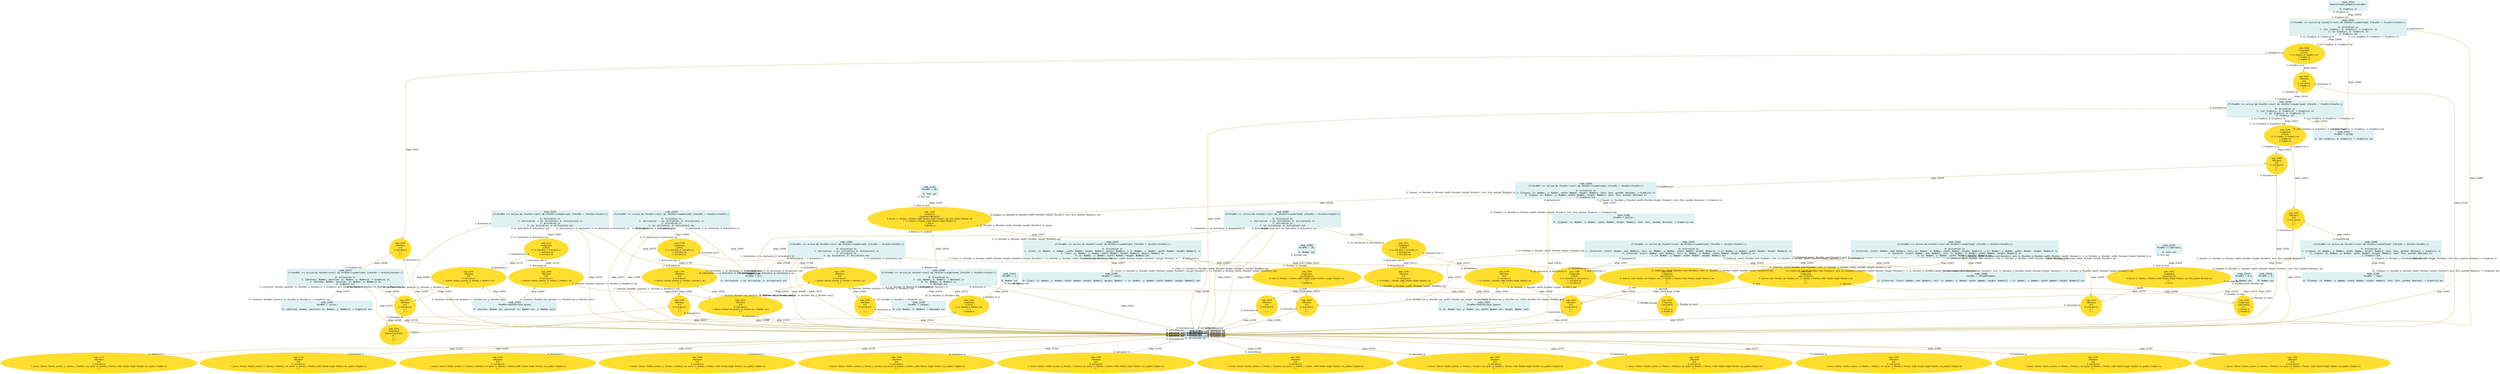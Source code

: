 digraph g{node_21521 [shape="box", style="filled", color="#dff1f2", fontname="Courier", label="node_21521
<%=a0%>=theInterface.mouse;

0: {buttons: Number out, position: {x: Number out, y: Number out}}" ]
node_21523 [shape="box", style="filled", color="#dff1f2", fontname="Courier", label="node_21523
<%=a0%>=theInterface.layout;

0: {x: Number out, y: Number out, width: Number out, height: Number out}" ]
node_21525 [shape="box", style="filled", color="#dff1f2", fontname="Courier", label="node_21525
theInterface.graphics=<%=a0%>;

0: Graphics in" ]
node_21544 [shape="ellipse", style="filled", color="#ffde2f", fontname="Times", label="node_21544
Composition
{buttons:$,position:$}
0: ?
1: ?
2: ?" ]
node_21584 [shape="ellipse", style="filled", color="#ffde2f", fontname="Times", label="node_21584
Composition
{rect:$margin:$}
0: {rect: {x: Number, y: Number, width: Number, height: Number}, margin: Number} out
1: ?
2: Number in" ]
node_21620 [shape="ellipse", style="filled", color="#ffde2f", fontname="Times", label="node_21620
Composition
{a:$,b:$}
0: {a: Number, b: Number} out
1: ?
2: Number in" ]
node_21636 [shape="ellipse", style="filled", color="#ffde2f", fontname="Times", label="node_21636
Composition
{layout:$text:$pushed:$}
0: {layout: {x: Number, y: Number, width: Number, height: Number}, text: Text, pushed: Boolean} out
1: {x: Number, y: Number, width: Number, height: Number} in
2: Text in
3: Boolean in" ]
node_21682 [shape="ellipse", style="filled", color="#ffde2f", fontname="Times", label="node_21682
Composition
{layout:$text:$}
0: {layout: {x: Number, y: Number, width: Number, height: Number}, text: Text, pushed: Boolean} out
1: ?
2: Text in" ]
node_21717 [shape="ellipse", style="filled", color="#ffde2f", fontname="Times", label="node_21717
Affectation
$=$
0: Activation in
1: {mouse: {buttons: Number, position: {x: Number, y: Number}} out, layout: {x: Number, y: Number, width: Number, height: Number} out, graphics: Graphics in}
2: ?" ]
node_21739 [shape="ellipse", style="filled", color="#ffde2f", fontname="Times", label="node_21739
Affectation
$=$
0: Activation in
1: {mouse: {buttons: Number, position: {x: Number, y: Number}} out, layout: {x: Number, y: Number, width: Number, height: Number} out, graphics: Graphics in}
2: ?" ]
node_21760 [shape="ellipse", style="filled", color="#ffde2f", fontname="Times", label="node_21760
Affectation
$=$
0: Activation in
1: {buttons: Number, position: {x: Number, y: Number}} out
2: ?" ]
node_21765 [shape="ellipse", style="filled", color="#ffde2f", fontname="Times", label="node_21765
Affectation
$=$
0: Activation in
1: {buttons: Number, position: {x: Number, y: Number}} out
2: ?" ]
node_21786 [shape="ellipse", style="filled", color="#ffde2f", fontname="Times", label="node_21786
Composition
{a:$b:$}
0: {a: Activation, b: Activation} in
1: Activation out
2: Activation out" ]
node_21824 [shape="ellipse", style="filled", color="#ffde2f", fontname="Times", label="node_21824
Affectation
$=$
0: Activation in
1: {mouse: {buttons: Number, position: {x: Number, y: Number}} out, layout: {x: Number, y: Number, width: Number, height: Number} out, graphics: Graphics in}
2: ?" ]
node_21846 [shape="ellipse", style="filled", color="#ffde2f", fontname="Times", label="node_21846
Affectation
$=$
0: Activation in
1: {mouse: {buttons: Number, position: {x: Number, y: Number}} out, layout: {x: Number, y: Number, width: Number, height: Number} out, graphics: Graphics in}
2: ?" ]
node_21866 [shape="ellipse", style="filled", color="#ffde2f", fontname="Times", label="node_21866
Composition
{a:$,b:$}
0: {a: Graphics, b: Graphics} out
1: Graphics in
2: Graphics in" ]
node_21895 [shape="ellipse", style="filled", color="#ffde2f", fontname="Times", label="node_21895
Composition
{start:$end:$}
0: ?
1: Number in
2: Number in" ]
node_21903 [shape="ellipse", style="filled", color="#ffde2f", fontname="Times", label="node_21903
Composition
{interval:$rect:$}
0: {interval: {start: Number, end: Number}, rect: {x: Number, y: Number, width: Number, height: Number}} out
1: ?
2: ?" ]
node_21920 [shape="ellipse", style="filled", color="#ffde2f", fontname="Times", label="node_21920
Affectation
$=$
0: Activation in
1: {mouse: {buttons: Number, position: {x: Number, y: Number}} out, layout: {x: Number, y: Number, width: Number, height: Number} out, graphics: Graphics in}
2: ?" ]
node_21934 [shape="ellipse", style="filled", color="#ffde2f", fontname="Times", label="node_21934
Composition
{start:$end:$}
0: ?
1: Number in
2: Number in" ]
node_21938 [shape="ellipse", style="filled", color="#ffde2f", fontname="Times", label="node_21938
Composition
{interval:$rect:$}
0: {interval: {start: Number, end: Number}, rect: {x: Number, y: Number, width: Number, height: Number}} out
1: ?
2: ?" ]
node_21955 [shape="ellipse", style="filled", color="#ffde2f", fontname="Times", label="node_21955
Affectation
$=$
0: Activation in
1: {mouse: {buttons: Number, position: {x: Number, y: Number}} out, layout: {x: Number, y: Number, width: Number, height: Number} out, graphics: Graphics in}
2: ?" ]
node_21980 [shape="ellipse", style="filled", color="#ffde2f", fontname="Times", label="node_21980
Composition
{a:$b:$}
0: {a: Activation, b: Activation} in
1: Activation out
2: Activation out" ]
node_22053 [shape="ellipse", style="filled", color="#ffde2f", fontname="Times", label="node_22053
Affectation
$=$
0: Activation in
1: {mouse: {buttons: Number, position: {x: Number, y: Number}} out, layout: {x: Number, y: Number, width: Number, height: Number} out, graphics: Graphics in}
2: ?" ]
node_22075 [shape="ellipse", style="filled", color="#ffde2f", fontname="Times", label="node_22075
Affectation
$=$
0: Activation in
1: {mouse: {buttons: Number, position: {x: Number, y: Number}} out, layout: {x: Number, y: Number, width: Number, height: Number} out, graphics: Graphics in}
2: ?" ]
node_22096 [shape="ellipse", style="filled", color="#ffde2f", fontname="Times", label="node_22096
Affectation
$=$
0: Activation in
1: {buttons: Number, position: {x: Number, y: Number}} out
2: ?" ]
node_22101 [shape="ellipse", style="filled", color="#ffde2f", fontname="Times", label="node_22101
Affectation
$=$
0: Activation in
1: {buttons: Number, position: {x: Number, y: Number}} out
2: ?" ]
node_22117 [shape="ellipse", style="filled", color="#ffde2f", fontname="Times", label="node_22117
Composition
{a:$b:$}
0: {a: Activation, b: Activation} in
1: Activation out
2: Activation out" ]
node_22147 [shape="ellipse", style="filled", color="#ffde2f", fontname="Times", label="node_22147
Affectation
$=$
0: Activation in
1: {mouse: {buttons: Number, position: {x: Number, y: Number}} out, layout: {x: Number, y: Number, width: Number, height: Number} out, graphics: Graphics in}
2: ?" ]
node_22169 [shape="ellipse", style="filled", color="#ffde2f", fontname="Times", label="node_22169
Affectation
$=$
0: Activation in
1: {mouse: {buttons: Number, position: {x: Number, y: Number}} out, layout: {x: Number, y: Number, width: Number, height: Number} out, graphics: Graphics in}
2: ?" ]
node_22190 [shape="ellipse", style="filled", color="#ffde2f", fontname="Times", label="node_22190
Affectation
$=$
0: Activation in
1: {x: Number, y: Number, width: Number, height: Number} out
2: ?" ]
node_22195 [shape="ellipse", style="filled", color="#ffde2f", fontname="Times", label="node_22195
Affectation
$=$
0: Activation in
1: {x: Number, y: Number, width: Number, height: Number} out
2: ?" ]
node_22211 [shape="ellipse", style="filled", color="#ffde2f", fontname="Times", label="node_22211
Composition
{a:$b:$}
0: {a: Activation, b: Activation} in
1: Activation out
2: Activation out" ]
node_22241 [shape="ellipse", style="filled", color="#ffde2f", fontname="Times", label="node_22241
Affectation
$=$
0: Activation in
1: {mouse: {buttons: Number, position: {x: Number, y: Number}} out, layout: {x: Number, y: Number, width: Number, height: Number} out, graphics: Graphics in}
2: ?" ]
node_22263 [shape="ellipse", style="filled", color="#ffde2f", fontname="Times", label="node_22263
Affectation
$=$
0: Activation in
1: {mouse: {buttons: Number, position: {x: Number, y: Number}} out, layout: {x: Number, y: Number, width: Number, height: Number} out, graphics: Graphics in}
2: ?" ]
node_22280 [shape="ellipse", style="filled", color="#ffde2f", fontname="Times", label="node_22280
Composition
{a:$,b:$}
0: {a: Graphics, b: Graphics} out
1: Graphics in
2: Graphics in" ]
node_22301 [shape="box", style="filled", color="#dff1f2", fontname="Courier", label="node_22301
<%=a0%> = active;

0: Activation out" ]
node_22388 [shape="box", style="filled", color="#dff1f2", fontname="Courier", label="node_22388
<%=a0%> = button;

0: {{layout: {x: Number, y: Number, width: Number, height: Number}, text: Text, pushed: Boolean} -> Graphics} out" ]
node_22390 [shape="box", style="filled", color="#dff1f2", fontname="Courier", label="node_22390
<%=a0%> = inset;

0: {{rect: {x: Number, y: Number, width: Number, height: Number}, margin: Number} -> {x: Number, y: Number, width: Number, height: Number}} out" ]
node_22392 [shape="box", style="filled", color="#dff1f2", fontname="Courier", label="node_22392
<%=a0%> = isEqual;

0: {{a: Number, b: Number} -> Boolean} out" ]
node_22394 [shape="box", style="filled", color="#dff1f2", fontname="Courier", label="node_22394
<%=a0%> = label;

0: {{layout: {x: Number, y: Number, width: Number, height: Number}, text: Text, pushed: Boolean} -> Graphics} out" ]
node_22396 [shape="box", style="filled", color="#dff1f2", fontname="Courier", label="node_22396
<%=a0%> = all;

0: {Activation -> {a: Activation, b: Activation}} out" ]
node_22401 [shape="box", style="filled", color="#dff1f2", fontname="Courier", label="node_22401
<%=a0%> = group;

0: {{a: Graphics, b: Graphics} -> Graphics} out" ]
node_22404 [shape="box", style="filled", color="#dff1f2", fontname="Courier", label="node_22404
<%=a0%> = columnElement;

0: {{interval: {start: Number, end: Number}, rect: {x: Number, y: Number, width: Number, height: Number}} -> {x: Number, y: Number, width: Number, height: Number}} out" ]
node_22407 [shape="box", style="filled", color="#dff1f2", fontname="Courier", label="node_22407
<%=a0%> = cursor;

0: {{buttons: Number, position: {x: Number, y: Number}} -> Graphics} out" ]
node_22409 [shape="box", style="filled", color="#dff1f2", fontname="Courier", label="node_22409
<%=a0%> = 20;

0: Number out" ]
node_22412 [shape="box", style="filled", color="#dff1f2", fontname="Courier", label="node_22412
<%=a0%> = 1;

0: Number out" ]
node_22416 [shape="box", style="filled", color="#dff1f2", fontname="Courier", label="node_22416
<%=a0%> = 0;

0: Number out" ]
node_22418 [shape="box", style="filled", color="#dff1f2", fontname="Courier", label="node_22418
<%=a0%> = 0.5;

0: Number out" ]
node_22421 [shape="box", style="filled", color="#dff1f2", fontname="Courier", label="node_22421
<%=a0%> = OK;

0: Text out" ]
node_22423 [shape="box", style="filled", color="#dff1f2", fontname="Courier", label="node_22423
<%=a0%> = Labeltext;

0: Text out" ]
node_22425 [shape="box", style="filled", color="#dff1f2", fontname="Courier", label="node_22425
if(<%=a0%> === active && <%=a1%>!==null && <%=a1%>!==undefined) {<%=a3%> = <%=a1%>(<%=a2%>);}

0: Activation in
1: {{rect: {x: Number, y: Number, width: Number, height: Number}, margin: Number} -> {x: Number, y: Number, width: Number, height: Number}} in
2: {rect: {x: Number, y: Number, width: Number, height: Number}, margin: Number} in
3: {x: Number, y: Number, width: Number, height: Number} out" ]
node_22430 [shape="box", style="filled", color="#dff1f2", fontname="Courier", label="node_22430
if(<%=a0%> === active && <%=a1%>!==null && <%=a1%>!==undefined) {<%=a3%> = <%=a1%>(<%=a2%>);}

0: Activation in
1: {{a: Number, b: Number} -> Boolean} in
2: {a: Number, b: Number} in
3: Boolean out" ]
node_22435 [shape="box", style="filled", color="#dff1f2", fontname="Courier", label="node_22435
if(<%=a0%> === active && <%=a1%>!==null && <%=a1%>!==undefined) {<%=a3%> = <%=a1%>(<%=a2%>);}

0: Activation in
1: {{layout: {x: Number, y: Number, width: Number, height: Number}, text: Text, pushed: Boolean} -> Graphics} in
2: {layout: {x: Number, y: Number, width: Number, height: Number}, text: Text, pushed: Boolean} in
3: Graphics out" ]
node_22440 [shape="box", style="filled", color="#dff1f2", fontname="Courier", label="node_22440
if(<%=a0%> === active && <%=a1%>!==null && <%=a1%>!==undefined) {<%=a3%> = <%=a1%>(<%=a2%>);}

0: Activation in
1: {{layout: {x: Number, y: Number, width: Number, height: Number}, text: Text, pushed: Boolean} -> Graphics} in
2: {layout: {x: Number, y: Number, width: Number, height: Number}, text: Text, pushed: Boolean} in
3: Graphics out" ]
node_22445 [shape="box", style="filled", color="#dff1f2", fontname="Courier", label="node_22445
if(<%=a0%> === active && <%=a1%>!==null && <%=a1%>!==undefined) {<%=a3%> = <%=a1%>(<%=a2%>);}

0: Activation in
1: {Activation -> {a: Activation, b: Activation}} in
2: Activation in
3: {a: Activation, b: Activation} out" ]
node_22450 [shape="box", style="filled", color="#dff1f2", fontname="Courier", label="node_22450
if(<%=a0%> === active && <%=a1%>!==null && <%=a1%>!==undefined) {<%=a3%> = <%=a1%>(<%=a2%>);}

0: Activation in
1: {{a: Graphics, b: Graphics} -> Graphics} in
2: {a: Graphics, b: Graphics} in
3: Graphics out" ]
node_22455 [shape="box", style="filled", color="#dff1f2", fontname="Courier", label="node_22455
if(<%=a0%> === active && <%=a1%>!==null && <%=a1%>!==undefined) {<%=a3%> = <%=a1%>(<%=a2%>);}

0: Activation in
1: {{interval: {start: Number, end: Number}, rect: {x: Number, y: Number, width: Number, height: Number}} -> {x: Number, y: Number, width: Number, height: Number}} in
2: {interval: {start: Number, end: Number}, rect: {x: Number, y: Number, width: Number, height: Number}} in
3: {x: Number, y: Number, width: Number, height: Number} out" ]
node_22461 [shape="box", style="filled", color="#dff1f2", fontname="Courier", label="node_22461
if(<%=a0%> === active && <%=a1%>!==null && <%=a1%>!==undefined) {<%=a3%> = <%=a1%>(<%=a2%>);}

0: Activation in
1: {{interval: {start: Number, end: Number}, rect: {x: Number, y: Number, width: Number, height: Number}} -> {x: Number, y: Number, width: Number, height: Number}} in
2: {interval: {start: Number, end: Number}, rect: {x: Number, y: Number, width: Number, height: Number}} in
3: {x: Number, y: Number, width: Number, height: Number} out" ]
node_22467 [shape="box", style="filled", color="#dff1f2", fontname="Courier", label="node_22467
if(<%=a0%> === active && <%=a1%>!==null && <%=a1%>!==undefined) {<%=a3%> = <%=a1%>(<%=a2%>);}

0: Activation in
1: {Activation -> {a: Activation, b: Activation}} in
2: Activation in
3: {a: Activation, b: Activation} out" ]
node_22472 [shape="box", style="filled", color="#dff1f2", fontname="Courier", label="node_22472
if(<%=a0%> === active && <%=a1%>!==null && <%=a1%>!==undefined) {<%=a3%> = <%=a1%>(<%=a2%>);}

0: Activation in
1: {{buttons: Number, position: {x: Number, y: Number}} -> Graphics} in
2: {buttons: Number, position: {x: Number, y: Number}} in
3: Graphics out" ]
node_22477 [shape="box", style="filled", color="#dff1f2", fontname="Courier", label="node_22477
if(<%=a0%> === active && <%=a1%>!==null && <%=a1%>!==undefined) {<%=a3%> = <%=a1%>(<%=a2%>);}

0: Activation in
1: {Activation -> {a: Activation, b: Activation}} in
2: Activation in
3: {a: Activation, b: Activation} out" ]
node_22482 [shape="box", style="filled", color="#dff1f2", fontname="Courier", label="node_22482
if(<%=a0%> === active && <%=a1%>!==null && <%=a1%>!==undefined) {<%=a3%> = <%=a1%>(<%=a2%>);}

0: Activation in
1: {Activation -> {a: Activation, b: Activation}} in
2: Activation in
3: {a: Activation, b: Activation} out" ]
node_22487 [shape="box", style="filled", color="#dff1f2", fontname="Courier", label="node_22487
if(<%=a0%> === active && <%=a1%>!==null && <%=a1%>!==undefined) {<%=a3%> = <%=a1%>(<%=a2%>);}

0: Activation in
1: {{a: Graphics, b: Graphics} -> Graphics} in
2: {a: Graphics, b: Graphics} in
3: Graphics out" ]
node_22495 [shape="ellipse", style="filled", color="#ffde2f", fontname="Times", label="node_22495
Affectation
$=$
0: Activation in
1: ?
2: ?" ]
node_22499 [shape="ellipse", style="filled", color="#ffde2f", fontname="Times", label="node_22499
Affectation
$=$
0: Activation in
1: ?
2: ?" ]
node_22503 [shape="ellipse", style="filled", color="#ffde2f", fontname="Times", label="node_22503
Affectation
$=$
0: Activation in
1: ?
2: ?" ]
node_22507 [shape="ellipse", style="filled", color="#ffde2f", fontname="Times", label="node_22507
Affectation
$=$
0: Activation in

2: ?" ]
node_22511 [shape="ellipse", style="filled", color="#ffde2f", fontname="Times", label="node_22511
Affectation
$=$
0: Activation in
1: ?
2: ?" ]
node_22515 [shape="ellipse", style="filled", color="#ffde2f", fontname="Times", label="node_22515
Affectation
$=$
0: Activation in
1: ?
2: ?" ]
node_22519 [shape="ellipse", style="filled", color="#ffde2f", fontname="Times", label="node_22519
Affectation
$=$
0: Activation in
1: {buttons: Number out, position: {x: Number out, y: Number out}}
2: ?" ]
node_22523 [shape="ellipse", style="filled", color="#ffde2f", fontname="Times", label="node_22523
Affectation
$=$
0: Activation in
1: ?
2: ?" ]
node_22527 [shape="ellipse", style="filled", color="#ffde2f", fontname="Times", label="node_22527
Affectation
$=$
0: Activation in
1: Graphics in
2: ?" ]
node_22531 [shape="ellipse", style="filled", color="#ffde2f", fontname="Times", label="node_22531
Affectation
$=$
0: Activation in
1: ?
2: ?" ]
node_22535 [shape="ellipse", style="filled", color="#ffde2f", fontname="Times", label="node_22535
Affectation
$=$
0: Activation in

2: ?" ]
node_22539 [shape="ellipse", style="filled", color="#ffde2f", fontname="Times", label="node_22539
Affectation
$=$
0: Activation in
1: ?
2: ?" ]
node_21786 -> node_21760 [dir=none, arrowHead=none, fontname="Times-Italic", arrowsize=1, color="#9d8400", label="edge_21787",  headlabel="0: Activation in", taillabel="1: Activation out: a" ]
node_21786 -> node_21765 [dir=none, arrowHead=none, fontname="Times-Italic", arrowsize=1, color="#9d8400", label="edge_21788",  headlabel="0: Activation in", taillabel="2: Activation out: b" ]
node_21903 -> node_21895 [dir=none, arrowHead=none, fontname="Times-Italic", arrowsize=1, color="#9d8400", label="edge_21904",  headlabel="0", taillabel="1: interval" ]
node_21938 -> node_21934 [dir=none, arrowHead=none, fontname="Times-Italic", arrowsize=1, color="#9d8400", label="edge_21940",  headlabel="0", taillabel="1: interval" ]
node_22117 -> node_22096 [dir=none, arrowHead=none, fontname="Times-Italic", arrowsize=1, color="#9d8400", label="edge_22118",  headlabel="0: Activation in", taillabel="1: Activation out: a" ]
node_22117 -> node_22101 [dir=none, arrowHead=none, fontname="Times-Italic", arrowsize=1, color="#9d8400", label="edge_22119",  headlabel="0: Activation in", taillabel="2: Activation out: b" ]
node_22211 -> node_22190 [dir=none, arrowHead=none, fontname="Times-Italic", arrowsize=1, color="#9d8400", label="edge_22212",  headlabel="0: Activation in", taillabel="1: Activation out: a" ]
node_22211 -> node_22195 [dir=none, arrowHead=none, fontname="Times-Italic", arrowsize=1, color="#9d8400", label="edge_22213",  headlabel="0: Activation in", taillabel="2: Activation out: b" ]
node_22301 -> node_21717 [dir=none, arrowHead=none, fontname="Times-Italic", arrowsize=1, color="#9d8400", label="edge_22322",  headlabel="0: Activation in", taillabel="0: Activation out" ]
node_22301 -> node_21739 [dir=none, arrowHead=none, fontname="Times-Italic", arrowsize=1, color="#9d8400", label="edge_22325",  headlabel="0: Activation in", taillabel="0: Activation out" ]
node_22301 -> node_21824 [dir=none, arrowHead=none, fontname="Times-Italic", arrowsize=1, color="#9d8400", label="edge_22332",  headlabel="0: Activation in", taillabel="0: Activation out" ]
node_22301 -> node_21846 [dir=none, arrowHead=none, fontname="Times-Italic", arrowsize=1, color="#9d8400", label="edge_22335",  headlabel="0: Activation in", taillabel="0: Activation out" ]
node_22301 -> node_21920 [dir=none, arrowHead=none, fontname="Times-Italic", arrowsize=1, color="#9d8400", label="edge_22340",  headlabel="0: Activation in", taillabel="0: Activation out" ]
node_22301 -> node_21955 [dir=none, arrowHead=none, fontname="Times-Italic", arrowsize=1, color="#9d8400", label="edge_22342",  headlabel="0: Activation in", taillabel="0: Activation out" ]
node_22301 -> node_22053 [dir=none, arrowHead=none, fontname="Times-Italic", arrowsize=1, color="#9d8400", label="edge_22360",  headlabel="0: Activation in", taillabel="0: Activation out" ]
node_22301 -> node_22075 [dir=none, arrowHead=none, fontname="Times-Italic", arrowsize=1, color="#9d8400", label="edge_22363",  headlabel="0: Activation in", taillabel="0: Activation out" ]
node_22301 -> node_22147 [dir=none, arrowHead=none, fontname="Times-Italic", arrowsize=1, color="#9d8400", label="edge_22370",  headlabel="0: Activation in", taillabel="0: Activation out" ]
node_22301 -> node_22169 [dir=none, arrowHead=none, fontname="Times-Italic", arrowsize=1, color="#9d8400", label="edge_22373",  headlabel="0: Activation in", taillabel="0: Activation out" ]
node_22301 -> node_22241 [dir=none, arrowHead=none, fontname="Times-Italic", arrowsize=1, color="#9d8400", label="edge_22380",  headlabel="0: Activation in", taillabel="0: Activation out" ]
node_22301 -> node_22263 [dir=none, arrowHead=none, fontname="Times-Italic", arrowsize=1, color="#9d8400", label="edge_22383",  headlabel="0: Activation in", taillabel="0: Activation out" ]
node_22409 -> node_21584 [dir=none, arrowHead=none, fontname="Times-Italic", arrowsize=1, color="#9d8400", label="edge_22411",  headlabel="2: Number in: margin", taillabel="0: Number out" ]
node_22412 -> node_21620 [dir=none, arrowHead=none, fontname="Times-Italic", arrowsize=1, color="#9d8400", label="edge_22414",  headlabel="2: Number in: b", taillabel="0: Number out" ]
node_22412 -> node_21934 [dir=none, arrowHead=none, fontname="Times-Italic", arrowsize=1, color="#9d8400", label="edge_22415",  headlabel="2: Number in: end", taillabel="0: Number out" ]
node_22416 -> node_21895 [dir=none, arrowHead=none, fontname="Times-Italic", arrowsize=1, color="#9d8400", label="edge_22417",  headlabel="1: Number in: start", taillabel="0: Number out" ]
node_22418 -> node_21895 [dir=none, arrowHead=none, fontname="Times-Italic", arrowsize=1, color="#9d8400", label="edge_22419",  headlabel="2: Number in: end", taillabel="0: Number out" ]
node_22418 -> node_21934 [dir=none, arrowHead=none, fontname="Times-Italic", arrowsize=1, color="#9d8400", label="edge_22420",  headlabel="1: Number in: start", taillabel="0: Number out" ]
node_22421 -> node_21636 [dir=none, arrowHead=none, fontname="Times-Italic", arrowsize=1, color="#9d8400", label="edge_22422",  headlabel="2: Text in: text", taillabel="0: Text out" ]
node_22423 -> node_21682 [dir=none, arrowHead=none, fontname="Times-Italic", arrowsize=1, color="#9d8400", label="edge_22424",  headlabel="2: Text in: text", taillabel="0: Text out" ]
node_22425 -> node_22301 [dir=none, arrowHead=none, fontname="Times-Italic", arrowsize=1, color="#9d8400", label="edge_22426",  headlabel="0: Activation out", taillabel="0: Activation in" ]
node_22425 -> node_22390 [dir=none, arrowHead=none, fontname="Times-Italic", arrowsize=1, color="#9d8400", label="edge_22427",  headlabel="0: {{rect: {x: Number, y: Number, width: Number, height: Number}, margin: Number} -> {x: Number, y: Number, width: Number, height: Number}} out", taillabel="1: {{rect: {x: Number, y: Number, width: Number, height: Number}, margin: Number} -> {x: Number, y: Number, width: Number, height: Number}} in" ]
node_22425 -> node_21584 [dir=none, arrowHead=none, fontname="Times-Italic", arrowsize=1, color="#9d8400", label="edge_22428",  headlabel="0: {rect: {x: Number, y: Number, width: Number, height: Number}, margin: Number} out", taillabel="2: {rect: {x: Number, y: Number, width: Number, height: Number}, margin: Number} in" ]
node_22430 -> node_22301 [dir=none, arrowHead=none, fontname="Times-Italic", arrowsize=1, color="#9d8400", label="edge_22431",  headlabel="0: Activation out", taillabel="0: Activation in" ]
node_22430 -> node_22392 [dir=none, arrowHead=none, fontname="Times-Italic", arrowsize=1, color="#9d8400", label="edge_22432",  headlabel="0: {{a: Number, b: Number} -> Boolean} out", taillabel="1: {{a: Number, b: Number} -> Boolean} in" ]
node_22430 -> node_21620 [dir=none, arrowHead=none, fontname="Times-Italic", arrowsize=1, color="#9d8400", label="edge_22433",  headlabel="0: {a: Number, b: Number} out", taillabel="2: {a: Number, b: Number} in" ]
node_22435 -> node_22301 [dir=none, arrowHead=none, fontname="Times-Italic", arrowsize=1, color="#9d8400", label="edge_22436",  headlabel="0: Activation out", taillabel="0: Activation in" ]
node_22435 -> node_22388 [dir=none, arrowHead=none, fontname="Times-Italic", arrowsize=1, color="#9d8400", label="edge_22437",  headlabel="0: {{layout: {x: Number, y: Number, width: Number, height: Number}, text: Text, pushed: Boolean} -> Graphics} out", taillabel="1: {{layout: {x: Number, y: Number, width: Number, height: Number}, text: Text, pushed: Boolean} -> Graphics} in" ]
node_22435 -> node_21636 [dir=none, arrowHead=none, fontname="Times-Italic", arrowsize=1, color="#9d8400", label="edge_22438",  headlabel="0: {layout: {x: Number, y: Number, width: Number, height: Number}, text: Text, pushed: Boolean} out", taillabel="2: {layout: {x: Number, y: Number, width: Number, height: Number}, text: Text, pushed: Boolean} in" ]
node_22440 -> node_22301 [dir=none, arrowHead=none, fontname="Times-Italic", arrowsize=1, color="#9d8400", label="edge_22441",  headlabel="0: Activation out", taillabel="0: Activation in" ]
node_22440 -> node_22394 [dir=none, arrowHead=none, fontname="Times-Italic", arrowsize=1, color="#9d8400", label="edge_22442",  headlabel="0: {{layout: {x: Number, y: Number, width: Number, height: Number}, text: Text, pushed: Boolean} -> Graphics} out", taillabel="1: {{layout: {x: Number, y: Number, width: Number, height: Number}, text: Text, pushed: Boolean} -> Graphics} in" ]
node_22440 -> node_21682 [dir=none, arrowHead=none, fontname="Times-Italic", arrowsize=1, color="#9d8400", label="edge_22443",  headlabel="0: {layout: {x: Number, y: Number, width: Number, height: Number}, text: Text, pushed: Boolean} out", taillabel="2: {layout: {x: Number, y: Number, width: Number, height: Number}, text: Text, pushed: Boolean} in" ]
node_22445 -> node_22301 [dir=none, arrowHead=none, fontname="Times-Italic", arrowsize=1, color="#9d8400", label="edge_22446",  headlabel="0: Activation out", taillabel="0: Activation in" ]
node_22445 -> node_22396 [dir=none, arrowHead=none, fontname="Times-Italic", arrowsize=1, color="#9d8400", label="edge_22447",  headlabel="0: {Activation -> {a: Activation, b: Activation}} out", taillabel="1: {Activation -> {a: Activation, b: Activation}} in" ]
node_22445 -> node_21786 [dir=none, arrowHead=none, fontname="Times-Italic", arrowsize=1, color="#9d8400", label="edge_22449",  headlabel="0: {a: Activation, b: Activation} in", taillabel="3: {a: Activation, b: Activation} out" ]
node_22450 -> node_22301 [dir=none, arrowHead=none, fontname="Times-Italic", arrowsize=1, color="#9d8400", label="edge_22451",  headlabel="0: Activation out", taillabel="0: Activation in" ]
node_22450 -> node_22401 [dir=none, arrowHead=none, fontname="Times-Italic", arrowsize=1, color="#9d8400", label="edge_22452",  headlabel="0: {{a: Graphics, b: Graphics} -> Graphics} out", taillabel="1: {{a: Graphics, b: Graphics} -> Graphics} in" ]
node_22450 -> node_21866 [dir=none, arrowHead=none, fontname="Times-Italic", arrowsize=1, color="#9d8400", label="edge_22453",  headlabel="0: {a: Graphics, b: Graphics} out", taillabel="2: {a: Graphics, b: Graphics} in" ]
node_22455 -> node_21980 [dir=none, arrowHead=none, fontname="Times-Italic", arrowsize=1, color="#9d8400", label="edge_22457",  headlabel="1: Activation out: a", taillabel="0: Activation in" ]
node_22455 -> node_22404 [dir=none, arrowHead=none, fontname="Times-Italic", arrowsize=1, color="#9d8400", label="edge_22458",  headlabel="0: {{interval: {start: Number, end: Number}, rect: {x: Number, y: Number, width: Number, height: Number}} -> {x: Number, y: Number, width: Number, height: Number}} out", taillabel="1: {{interval: {start: Number, end: Number}, rect: {x: Number, y: Number, width: Number, height: Number}} -> {x: Number, y: Number, width: Number, height: Number}} in" ]
node_22455 -> node_21903 [dir=none, arrowHead=none, fontname="Times-Italic", arrowsize=1, color="#9d8400", label="edge_22459",  headlabel="0: {interval: {start: Number, end: Number}, rect: {x: Number, y: Number, width: Number, height: Number}} out", taillabel="2: {interval: {start: Number, end: Number}, rect: {x: Number, y: Number, width: Number, height: Number}} in" ]
node_22461 -> node_21980 [dir=none, arrowHead=none, fontname="Times-Italic", arrowsize=1, color="#9d8400", label="edge_22463",  headlabel="2: Activation out: b", taillabel="0: Activation in" ]
node_22461 -> node_22404 [dir=none, arrowHead=none, fontname="Times-Italic", arrowsize=1, color="#9d8400", label="edge_22464",  headlabel="0: {{interval: {start: Number, end: Number}, rect: {x: Number, y: Number, width: Number, height: Number}} -> {x: Number, y: Number, width: Number, height: Number}} out", taillabel="1: {{interval: {start: Number, end: Number}, rect: {x: Number, y: Number, width: Number, height: Number}} -> {x: Number, y: Number, width: Number, height: Number}} in" ]
node_22461 -> node_21938 [dir=none, arrowHead=none, fontname="Times-Italic", arrowsize=1, color="#9d8400", label="edge_22465",  headlabel="0: {interval: {start: Number, end: Number}, rect: {x: Number, y: Number, width: Number, height: Number}} out", taillabel="2: {interval: {start: Number, end: Number}, rect: {x: Number, y: Number, width: Number, height: Number}} in" ]
node_22467 -> node_22301 [dir=none, arrowHead=none, fontname="Times-Italic", arrowsize=1, color="#9d8400", label="edge_22468",  headlabel="0: Activation out", taillabel="0: Activation in" ]
node_22467 -> node_22396 [dir=none, arrowHead=none, fontname="Times-Italic", arrowsize=1, color="#9d8400", label="edge_22469",  headlabel="0: {Activation -> {a: Activation, b: Activation}} out", taillabel="1: {Activation -> {a: Activation, b: Activation}} in" ]
node_22467 -> node_21980 [dir=none, arrowHead=none, fontname="Times-Italic", arrowsize=1, color="#9d8400", label="edge_22471",  headlabel="0: {a: Activation, b: Activation} in", taillabel="3: {a: Activation, b: Activation} out" ]
node_22472 -> node_22301 [dir=none, arrowHead=none, fontname="Times-Italic", arrowsize=1, color="#9d8400", label="edge_22473",  headlabel="0: Activation out", taillabel="0: Activation in" ]
node_22472 -> node_22407 [dir=none, arrowHead=none, fontname="Times-Italic", arrowsize=1, color="#9d8400", label="edge_22474",  headlabel="0: {{buttons: Number, position: {x: Number, y: Number}} -> Graphics} out", taillabel="1: {{buttons: Number, position: {x: Number, y: Number}} -> Graphics} in" ]
node_22477 -> node_22301 [dir=none, arrowHead=none, fontname="Times-Italic", arrowsize=1, color="#9d8400", label="edge_22478",  headlabel="0: Activation out", taillabel="0: Activation in" ]
node_22477 -> node_22396 [dir=none, arrowHead=none, fontname="Times-Italic", arrowsize=1, color="#9d8400", label="edge_22479",  headlabel="0: {Activation -> {a: Activation, b: Activation}} out", taillabel="1: {Activation -> {a: Activation, b: Activation}} in" ]
node_22477 -> node_22117 [dir=none, arrowHead=none, fontname="Times-Italic", arrowsize=1, color="#9d8400", label="edge_22481",  headlabel="0: {a: Activation, b: Activation} in", taillabel="3: {a: Activation, b: Activation} out" ]
node_22482 -> node_22301 [dir=none, arrowHead=none, fontname="Times-Italic", arrowsize=1, color="#9d8400", label="edge_22483",  headlabel="0: Activation out", taillabel="0: Activation in" ]
node_22482 -> node_22396 [dir=none, arrowHead=none, fontname="Times-Italic", arrowsize=1, color="#9d8400", label="edge_22484",  headlabel="0: {Activation -> {a: Activation, b: Activation}} out", taillabel="1: {Activation -> {a: Activation, b: Activation}} in" ]
node_22482 -> node_22211 [dir=none, arrowHead=none, fontname="Times-Italic", arrowsize=1, color="#9d8400", label="edge_22486",  headlabel="0: {a: Activation, b: Activation} in", taillabel="3: {a: Activation, b: Activation} out" ]
node_22487 -> node_22301 [dir=none, arrowHead=none, fontname="Times-Italic", arrowsize=1, color="#9d8400", label="edge_22488",  headlabel="0: Activation out", taillabel="0: Activation in" ]
node_22487 -> node_22401 [dir=none, arrowHead=none, fontname="Times-Italic", arrowsize=1, color="#9d8400", label="edge_22489",  headlabel="0: {{a: Graphics, b: Graphics} -> Graphics} out", taillabel="1: {{a: Graphics, b: Graphics} -> Graphics} in" ]
node_22487 -> node_22280 [dir=none, arrowHead=none, fontname="Times-Italic", arrowsize=1, color="#9d8400", label="edge_22490",  headlabel="0: {a: Graphics, b: Graphics} out", taillabel="2: {a: Graphics, b: Graphics} in" ]
node_22495 -> node_22301 [dir=none, arrowHead=none, fontname="Times-Italic", arrowsize=1, color="#9d8400", label="edge_22498",  headlabel="0: Activation out", taillabel="0: Activation in" ]
node_22499 -> node_22301 [dir=none, arrowHead=none, fontname="Times-Italic", arrowsize=1, color="#9d8400", label="edge_22502",  headlabel="0: Activation out", taillabel="0: Activation in" ]
node_22503 -> node_22301 [dir=none, arrowHead=none, fontname="Times-Italic", arrowsize=1, color="#9d8400", label="edge_22506",  headlabel="0: Activation out", taillabel="0: Activation in" ]
node_22507 -> node_22301 [dir=none, arrowHead=none, fontname="Times-Italic", arrowsize=1, color="#9d8400", label="edge_22510",  headlabel="0: Activation out", taillabel="0: Activation in" ]
node_22511 -> node_22301 [dir=none, arrowHead=none, fontname="Times-Italic", arrowsize=1, color="#9d8400", label="edge_22514",  headlabel="0: Activation out", taillabel="0: Activation in" ]
node_22515 -> node_22301 [dir=none, arrowHead=none, fontname="Times-Italic", arrowsize=1, color="#9d8400", label="edge_22518",  headlabel="0: Activation out", taillabel="0: Activation in" ]
node_22519 -> node_22301 [dir=none, arrowHead=none, fontname="Times-Italic", arrowsize=1, color="#9d8400", label="edge_22522",  headlabel="0: Activation out", taillabel="0: Activation in" ]
node_22523 -> node_22301 [dir=none, arrowHead=none, fontname="Times-Italic", arrowsize=1, color="#9d8400", label="edge_22526",  headlabel="0: Activation out", taillabel="0: Activation in" ]
node_22527 -> node_22301 [dir=none, arrowHead=none, fontname="Times-Italic", arrowsize=1, color="#9d8400", label="edge_22530",  headlabel="0: Activation out", taillabel="0: Activation in" ]
node_22531 -> node_22301 [dir=none, arrowHead=none, fontname="Times-Italic", arrowsize=1, color="#9d8400", label="edge_22534",  headlabel="0: Activation out", taillabel="0: Activation in" ]
node_22535 -> node_22301 [dir=none, arrowHead=none, fontname="Times-Italic", arrowsize=1, color="#9d8400", label="edge_22538",  headlabel="0: Activation out", taillabel="0: Activation in" ]
node_22539 -> node_22301 [dir=none, arrowHead=none, fontname="Times-Italic", arrowsize=1, color="#9d8400", label="edge_22542",  headlabel="0: Activation out", taillabel="0: Activation in" ]
node_22495 -> node_21544 [dir=none, arrowHead=none, fontname="Times-Italic", arrowsize=1, color="#9d8400", label="edge_22566",  headlabel="0", taillabel="1" ]
node_21620 -> node_21544 [dir=none, arrowHead=none, fontname="Times-Italic", arrowsize=1, color="#9d8400", label="edge_22613",  headlabel="1: buttons", taillabel="1: a" ]
node_21584 -> node_22503 [dir=none, arrowHead=none, fontname="Times-Italic", arrowsize=1, color="#9d8400", label="edge_22615",  headlabel="1", taillabel="1: rect" ]
node_22499 -> node_22435 [dir=none, arrowHead=none, fontname="Times-Italic", arrowsize=1, color="#9d8400", label="edge_22616",  headlabel="3: Graphics out", taillabel="1" ]
node_21636 -> node_22425 [dir=none, arrowHead=none, fontname="Times-Italic", arrowsize=1, color="#9d8400", label="edge_22617",  headlabel="3: {x: Number, y: Number, width: Number, height: Number} out", taillabel="1: {x: Number, y: Number, width: Number, height: Number} in: layout" ]
node_21636 -> node_22430 [dir=none, arrowHead=none, fontname="Times-Italic", arrowsize=1, color="#9d8400", label="edge_22618",  headlabel="3: Boolean out", taillabel="3: Boolean in: pushed" ]
node_21682 -> node_22515 [dir=none, arrowHead=none, fontname="Times-Italic", arrowsize=1, color="#9d8400", label="edge_22619",  headlabel="1", taillabel="1: layout" ]
node_22511 -> node_22440 [dir=none, arrowHead=none, fontname="Times-Italic", arrowsize=1, color="#9d8400", label="edge_22620",  headlabel="3: Graphics out", taillabel="1" ]
node_21760 -> node_22495 [dir=none, arrowHead=none, fontname="Times-Italic", arrowsize=1, color="#9d8400", label="edge_22622",  headlabel="2", taillabel="1: {buttons: Number, position: {x: Number, y: Number}} out" ]
node_21765 -> node_22507 [dir=none, arrowHead=none, fontname="Times-Italic", arrowsize=1, color="#9d8400", label="edge_22624",  headlabel="2", taillabel="1: {buttons: Number, position: {x: Number, y: Number}} out" ]
node_21760 -> node_22519 [dir=none, arrowHead=none, fontname="Times-Italic", arrowsize=1, color="#9d8400", label="edge_22625",  headlabel="1: {buttons: Number out, position: {x: Number out, y: Number out}}", taillabel="2" ]
node_21765 -> node_22519 [dir=none, arrowHead=none, fontname="Times-Italic", arrowsize=1, color="#9d8400", label="edge_22626",  headlabel="1: {buttons: Number out, position: {x: Number out, y: Number out}}", taillabel="2" ]
node_22445 -> node_22301 [dir=none, arrowHead=none, fontname="Times-Italic", arrowsize=1, color="#9d8400", label="edge_22627",  headlabel="0: Activation out", taillabel="2: Activation in" ]
node_21903 -> node_22523 [dir=none, arrowHead=none, fontname="Times-Italic", arrowsize=1, color="#9d8400", label="edge_22628",  headlabel="1", taillabel="2: rect" ]
node_21938 -> node_22523 [dir=none, arrowHead=none, fontname="Times-Italic", arrowsize=1, color="#9d8400", label="edge_22629",  headlabel="1", taillabel="2: rect" ]
node_21866 -> node_22499 [dir=none, arrowHead=none, fontname="Times-Italic", arrowsize=1, color="#9d8400", label="edge_22631",  headlabel="2", taillabel="1: Graphics in: a" ]
node_21866 -> node_22511 [dir=none, arrowHead=none, fontname="Times-Italic", arrowsize=1, color="#9d8400", label="edge_22633",  headlabel="2", taillabel="2: Graphics in: b" ]
node_22527 -> node_22450 [dir=none, arrowHead=none, fontname="Times-Italic", arrowsize=1, color="#9d8400", label="edge_22634",  headlabel="3: Graphics out", taillabel="1: Graphics in" ]
node_22455 -> node_22503 [dir=none, arrowHead=none, fontname="Times-Italic", arrowsize=1, color="#9d8400", label="edge_22635",  headlabel="2", taillabel="3: {x: Number, y: Number, width: Number, height: Number} out" ]
node_22461 -> node_22515 [dir=none, arrowHead=none, fontname="Times-Italic", arrowsize=1, color="#9d8400", label="edge_22636",  headlabel="2", taillabel="3: {x: Number, y: Number, width: Number, height: Number} out" ]
node_22467 -> node_22301 [dir=none, arrowHead=none, fontname="Times-Italic", arrowsize=1, color="#9d8400", label="edge_22637",  headlabel="0: Activation out", taillabel="2: Activation in" ]
node_22472 -> node_22531 [dir=none, arrowHead=none, fontname="Times-Italic", arrowsize=1, color="#9d8400", label="edge_22638",  headlabel="1", taillabel="2: {buttons: Number, position: {x: Number, y: Number}} in" ]
node_22539 -> node_22472 [dir=none, arrowHead=none, fontname="Times-Italic", arrowsize=1, color="#9d8400", label="edge_22639",  headlabel="3: Graphics out", taillabel="1" ]
node_22096 -> node_22519 [dir=none, arrowHead=none, fontname="Times-Italic", arrowsize=1, color="#9d8400", label="edge_22641",  headlabel="2", taillabel="1: {buttons: Number, position: {x: Number, y: Number}} out" ]
node_22101 -> node_22531 [dir=none, arrowHead=none, fontname="Times-Italic", arrowsize=1, color="#9d8400", label="edge_22643",  headlabel="2", taillabel="1: {buttons: Number, position: {x: Number, y: Number}} out" ]
node_22096 -> node_21521 [dir=none, arrowHead=none, fontname="Times-Italic", arrowsize=1, color="#9d8400", label="edge_22644",  headlabel="0: {buttons: Number out, position: {x: Number out, y: Number out}}", taillabel="2" ]
node_22101 -> node_21521 [dir=none, arrowHead=none, fontname="Times-Italic", arrowsize=1, color="#9d8400", label="edge_22645",  headlabel="0: {buttons: Number out, position: {x: Number out, y: Number out}}", taillabel="2" ]
node_22477 -> node_22301 [dir=none, arrowHead=none, fontname="Times-Italic", arrowsize=1, color="#9d8400", label="edge_22646",  headlabel="0: Activation out", taillabel="2: Activation in" ]
node_22190 -> node_22523 [dir=none, arrowHead=none, fontname="Times-Italic", arrowsize=1, color="#9d8400", label="edge_22648",  headlabel="2", taillabel="1: {x: Number, y: Number, width: Number, height: Number} out" ]
node_22195 -> node_22535 [dir=none, arrowHead=none, fontname="Times-Italic", arrowsize=1, color="#9d8400", label="edge_22650",  headlabel="2", taillabel="1: {x: Number, y: Number, width: Number, height: Number} out" ]
node_22190 -> node_21523 [dir=none, arrowHead=none, fontname="Times-Italic", arrowsize=1, color="#9d8400", label="edge_22651",  headlabel="0: {x: Number out, y: Number out, width: Number out, height: Number out}", taillabel="2" ]
node_22195 -> node_21523 [dir=none, arrowHead=none, fontname="Times-Italic", arrowsize=1, color="#9d8400", label="edge_22652",  headlabel="0: {x: Number out, y: Number out, width: Number out, height: Number out}", taillabel="2" ]
node_22482 -> node_22301 [dir=none, arrowHead=none, fontname="Times-Italic", arrowsize=1, color="#9d8400", label="edge_22653",  headlabel="0: Activation out", taillabel="2: Activation in" ]
node_22280 -> node_22527 [dir=none, arrowHead=none, fontname="Times-Italic", arrowsize=1, color="#9d8400", label="edge_22655",  headlabel="2", taillabel="1: Graphics in: a" ]
node_22280 -> node_22539 [dir=none, arrowHead=none, fontname="Times-Italic", arrowsize=1, color="#9d8400", label="edge_22657",  headlabel="2", taillabel="2: Graphics in: b" ]
node_21525 -> node_22487 [dir=none, arrowHead=none, fontname="Times-Italic", arrowsize=1, color="#9d8400", label="edge_22658",  headlabel="3: Graphics out", taillabel="0: Graphics in" ]
}